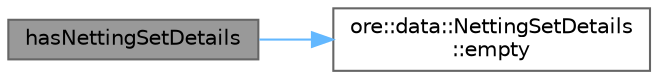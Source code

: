 digraph "hasNettingSetDetails"
{
 // INTERACTIVE_SVG=YES
 // LATEX_PDF_SIZE
  bgcolor="transparent";
  edge [fontname=Helvetica,fontsize=10,labelfontname=Helvetica,labelfontsize=10];
  node [fontname=Helvetica,fontsize=10,shape=box,height=0.2,width=0.4];
  rankdir="LR";
  Node1 [label="hasNettingSetDetails",height=0.2,width=0.4,color="gray40", fillcolor="grey60", style="filled", fontcolor="black",tooltip="Check if the netting set details have been populated."];
  Node1 -> Node2 [color="steelblue1",style="solid"];
  Node2 [label="ore::data::NettingSetDetails\l::empty",height=0.2,width=0.4,color="grey40", fillcolor="white", style="filled",URL="$classore_1_1data_1_1_netting_set_details.html#a644718bb2fb240de962dc3c9a1fdf0dc",tooltip="Check if the netting set details have been populated."];
}
